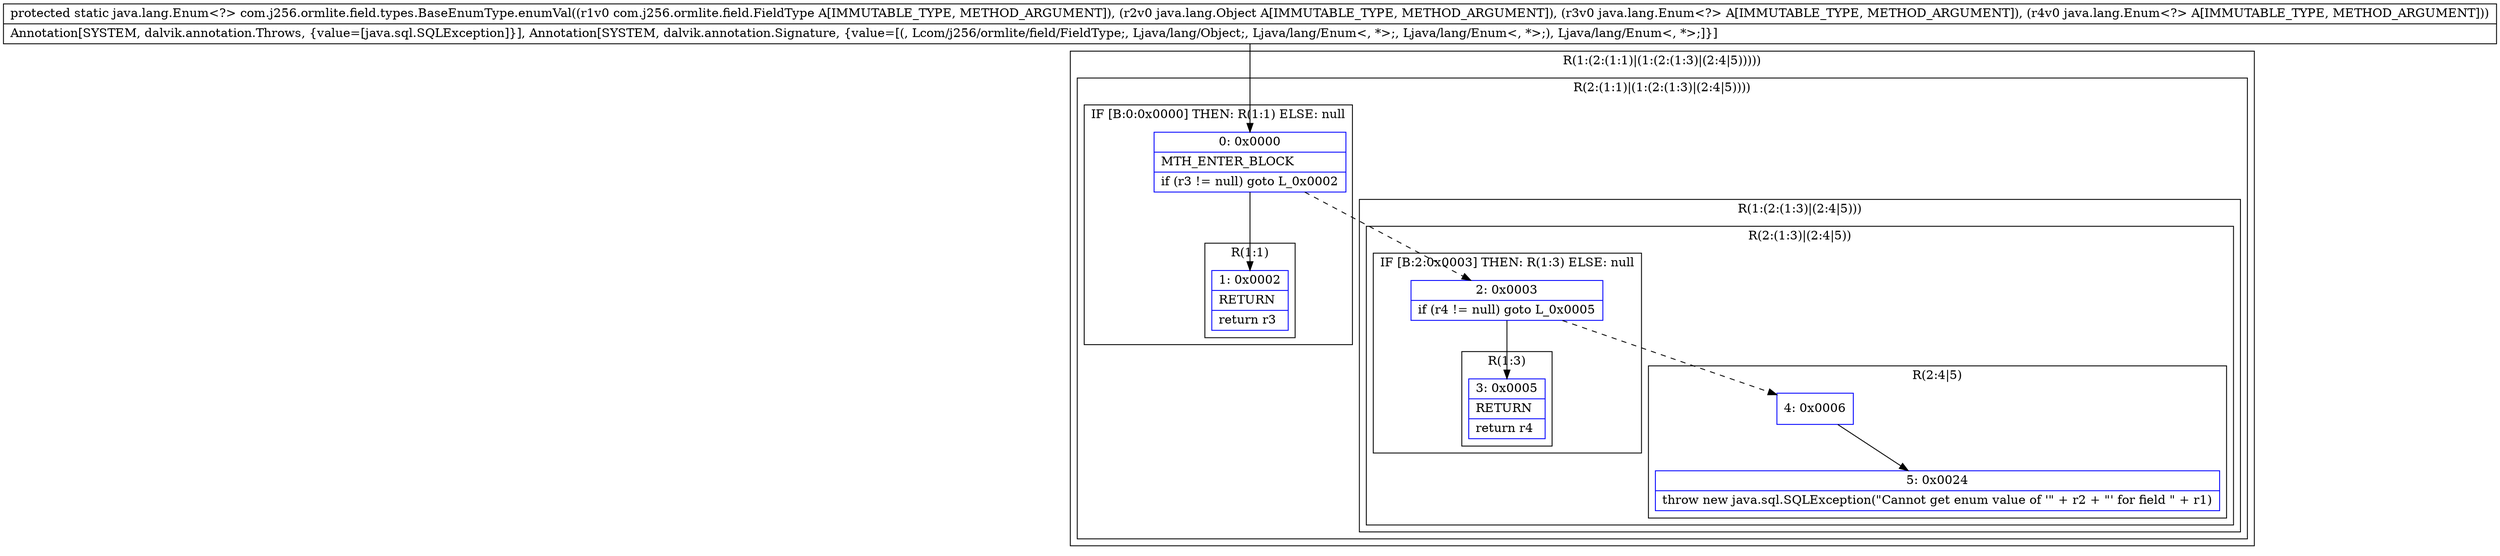 digraph "CFG forcom.j256.ormlite.field.types.BaseEnumType.enumVal(Lcom\/j256\/ormlite\/field\/FieldType;Ljava\/lang\/Object;Ljava\/lang\/Enum;Ljava\/lang\/Enum;)Ljava\/lang\/Enum;" {
subgraph cluster_Region_817468192 {
label = "R(1:(2:(1:1)|(1:(2:(1:3)|(2:4|5)))))";
node [shape=record,color=blue];
subgraph cluster_Region_1206906043 {
label = "R(2:(1:1)|(1:(2:(1:3)|(2:4|5))))";
node [shape=record,color=blue];
subgraph cluster_IfRegion_924699163 {
label = "IF [B:0:0x0000] THEN: R(1:1) ELSE: null";
node [shape=record,color=blue];
Node_0 [shape=record,label="{0\:\ 0x0000|MTH_ENTER_BLOCK\l|if (r3 != null) goto L_0x0002\l}"];
subgraph cluster_Region_109530512 {
label = "R(1:1)";
node [shape=record,color=blue];
Node_1 [shape=record,label="{1\:\ 0x0002|RETURN\l|return r3\l}"];
}
}
subgraph cluster_Region_2052845299 {
label = "R(1:(2:(1:3)|(2:4|5)))";
node [shape=record,color=blue];
subgraph cluster_Region_1114201911 {
label = "R(2:(1:3)|(2:4|5))";
node [shape=record,color=blue];
subgraph cluster_IfRegion_469571699 {
label = "IF [B:2:0x0003] THEN: R(1:3) ELSE: null";
node [shape=record,color=blue];
Node_2 [shape=record,label="{2\:\ 0x0003|if (r4 != null) goto L_0x0005\l}"];
subgraph cluster_Region_665468241 {
label = "R(1:3)";
node [shape=record,color=blue];
Node_3 [shape=record,label="{3\:\ 0x0005|RETURN\l|return r4\l}"];
}
}
subgraph cluster_Region_35877665 {
label = "R(2:4|5)";
node [shape=record,color=blue];
Node_4 [shape=record,label="{4\:\ 0x0006}"];
Node_5 [shape=record,label="{5\:\ 0x0024|throw new java.sql.SQLException(\"Cannot get enum value of '\" + r2 + \"' for field \" + r1)\l}"];
}
}
}
}
}
MethodNode[shape=record,label="{protected static java.lang.Enum\<?\> com.j256.ormlite.field.types.BaseEnumType.enumVal((r1v0 com.j256.ormlite.field.FieldType A[IMMUTABLE_TYPE, METHOD_ARGUMENT]), (r2v0 java.lang.Object A[IMMUTABLE_TYPE, METHOD_ARGUMENT]), (r3v0 java.lang.Enum\<?\> A[IMMUTABLE_TYPE, METHOD_ARGUMENT]), (r4v0 java.lang.Enum\<?\> A[IMMUTABLE_TYPE, METHOD_ARGUMENT]))  | Annotation[SYSTEM, dalvik.annotation.Throws, \{value=[java.sql.SQLException]\}], Annotation[SYSTEM, dalvik.annotation.Signature, \{value=[(, Lcom\/j256\/ormlite\/field\/FieldType;, Ljava\/lang\/Object;, Ljava\/lang\/Enum\<, *\>;, Ljava\/lang\/Enum\<, *\>;), Ljava\/lang\/Enum\<, *\>;]\}]\l}"];
MethodNode -> Node_0;
Node_0 -> Node_1;
Node_0 -> Node_2[style=dashed];
Node_2 -> Node_3;
Node_2 -> Node_4[style=dashed];
Node_4 -> Node_5;
}

